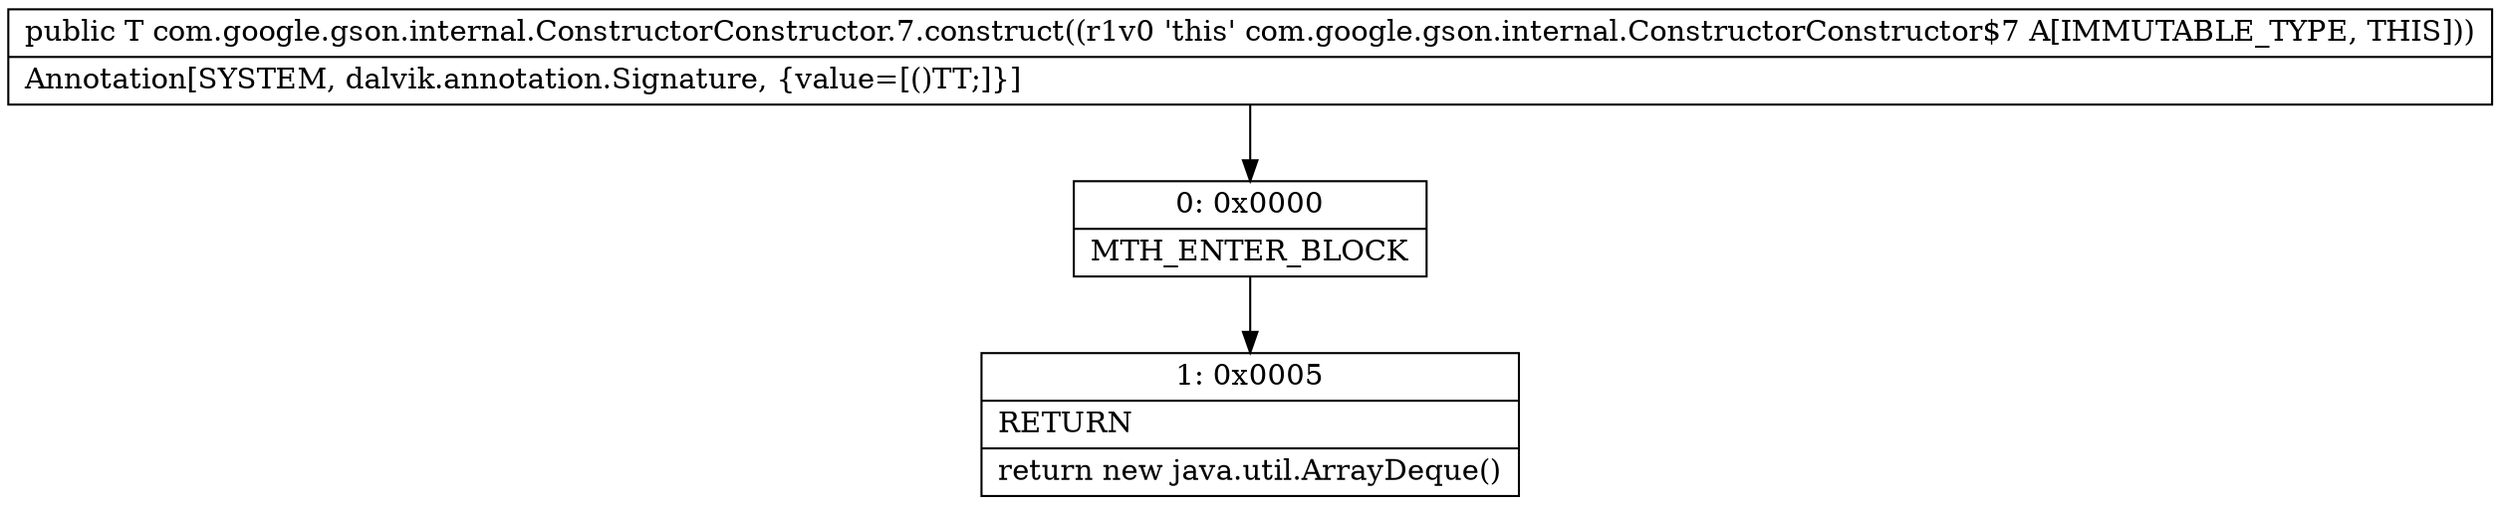 digraph "CFG forcom.google.gson.internal.ConstructorConstructor.7.construct()Ljava\/lang\/Object;" {
Node_0 [shape=record,label="{0\:\ 0x0000|MTH_ENTER_BLOCK\l}"];
Node_1 [shape=record,label="{1\:\ 0x0005|RETURN\l|return new java.util.ArrayDeque()\l}"];
MethodNode[shape=record,label="{public T com.google.gson.internal.ConstructorConstructor.7.construct((r1v0 'this' com.google.gson.internal.ConstructorConstructor$7 A[IMMUTABLE_TYPE, THIS]))  | Annotation[SYSTEM, dalvik.annotation.Signature, \{value=[()TT;]\}]\l}"];
MethodNode -> Node_0;
Node_0 -> Node_1;
}

